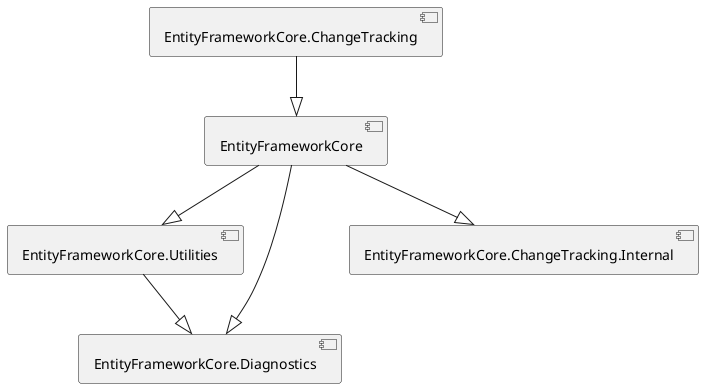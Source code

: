 @startuml
[EntityFrameworkCore] --|> [EntityFrameworkCore.Utilities]
[EntityFrameworkCore] --|> [EntityFrameworkCore.Diagnostics]
[EntityFrameworkCore] --|> [EntityFrameworkCore.ChangeTracking.Internal]
[EntityFrameworkCore.Utilities] --|> [EntityFrameworkCore.Diagnostics]
[EntityFrameworkCore.ChangeTracking] --|> [EntityFrameworkCore]
@enduml
